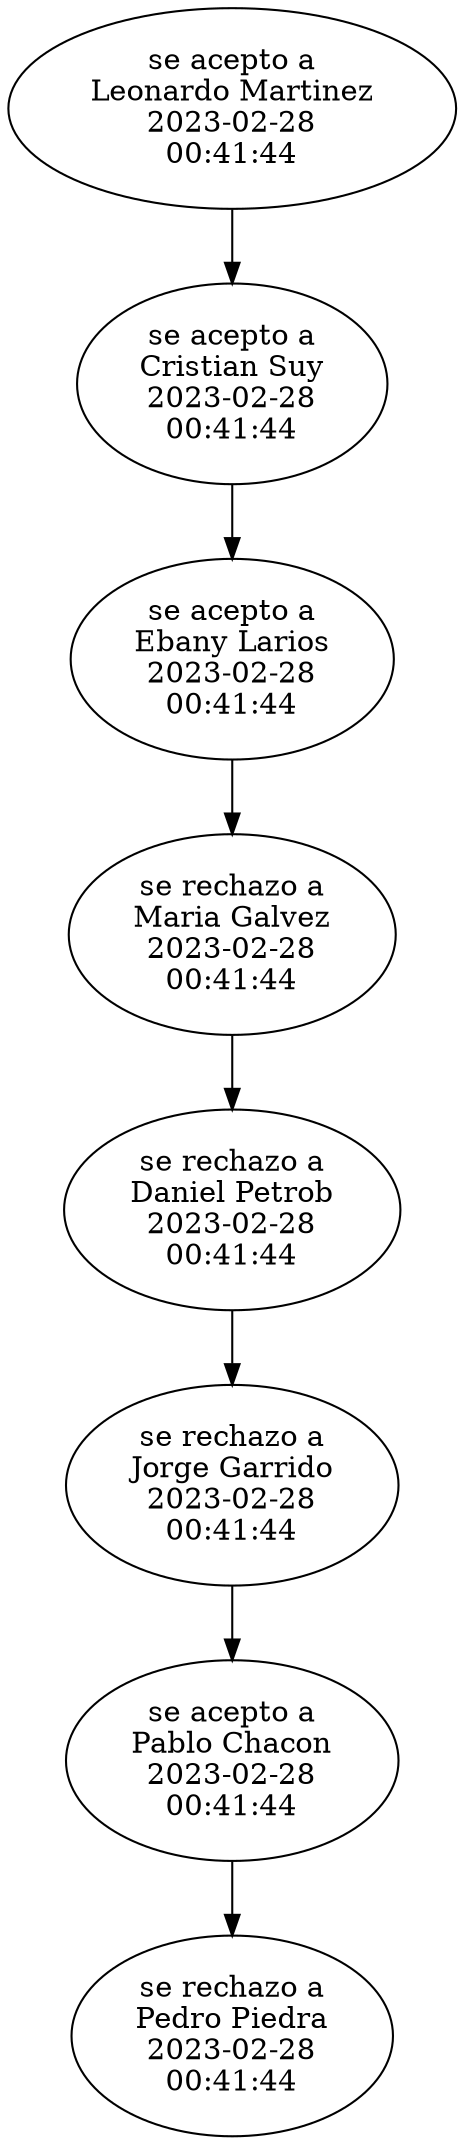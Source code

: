 digraph G {
node201780044[label="se acepto a
Leonardo Martinez
2023-02-28
00:41:44"];
node201780044->node201709018;
node201709018[label="se acepto a
Cristian Suy
2023-02-28
00:41:44"];
node201709018->node201403877;
node201403877[label="se acepto a
Ebany Larios
2023-02-28
00:41:44"];
node201403877->node209584750;
node209584750[label="se rechazo a
Maria Galvez
2023-02-28
00:41:44"];
node209584750->node234564532;
node234564532[label="se rechazo a
Daniel Petrob
2023-02-28
00:41:44"];
node234564532->node201012312;
node201012312[label="se rechazo a
Jorge Garrido
2023-02-28
00:41:44"];
node201012312->node201423650;
node201423650[label="se acepto a
Pablo Chacon
2023-02-28
00:41:44"];
node201423650->node201132321;
node201132321[label="se rechazo a
Pedro Piedra
2023-02-28
00:41:44"];
}